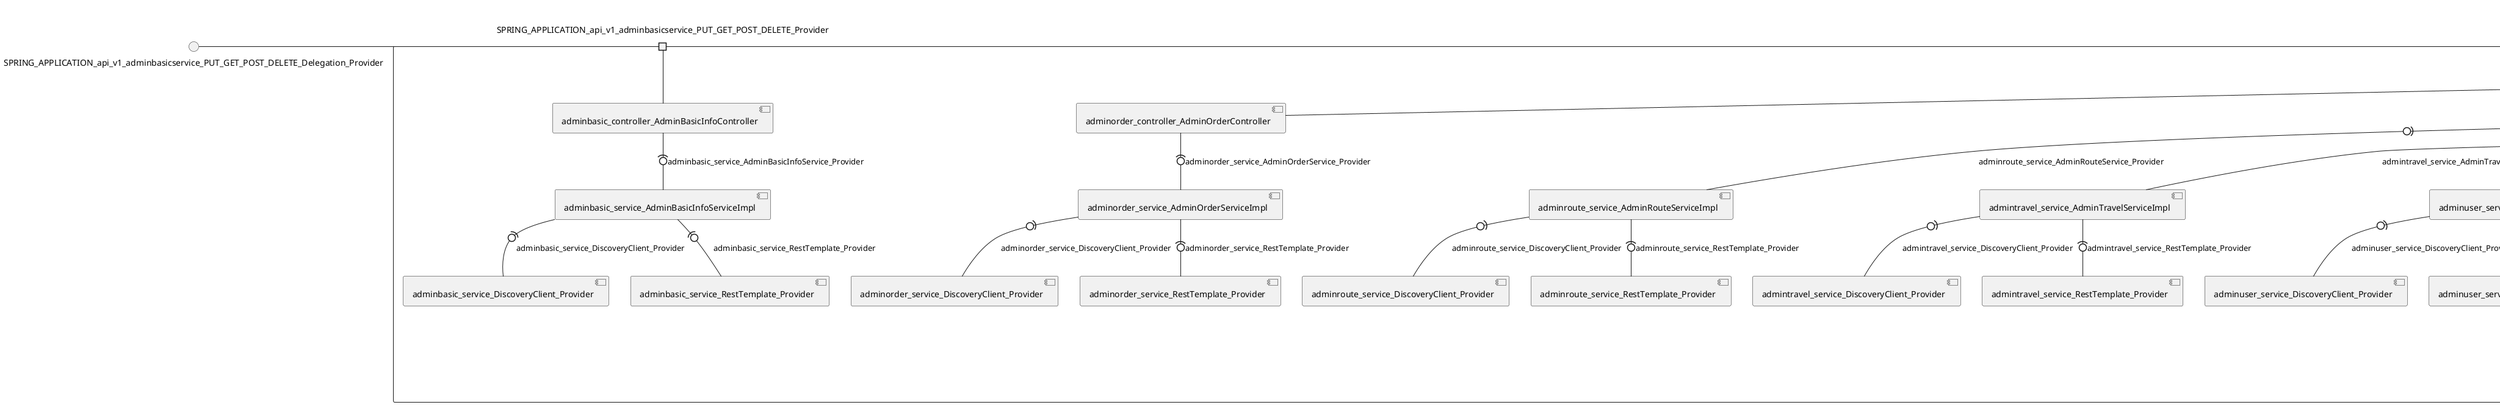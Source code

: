 @startuml
skinparam fixCircleLabelOverlapping true
skinparam componentStyle uml2
() SPRING_APPLICATION_api_v1_adminbasicservice_PUT_GET_POST_DELETE_Delegation_Provider
() SPRING_APPLICATION_api_v1_adminorderservice_GET_Delegation_Provider
() SPRING_APPLICATION_api_v1_adminrouteservice_GET_Delegation_Provider
() SPRING_APPLICATION_api_v1_admintravelservice_GET_Delegation_Provider
() SPRING_APPLICATION_api_v1_adminuserservice_users_PUT_GET_POST_DELETE_Delegation_Provider
() SPRING_APPLICATION_api_v1_assuranceservice_GET_PATCH_DELETE_Delegation_Provider
() SPRING_APPLICATION_api_v1_auth_POST_Delegation_Provider
() SPRING_APPLICATION_api_v1_basicservice_GET_Delegation_Provider
() SPRING_APPLICATION_api_v1_cancelservice_GET_Delegation_Provider
() SPRING_APPLICATION_api_v1_configservice_GET_Delegation_Provider
() SPRING_APPLICATION_api_v1_consignpriceservice_GET_Delegation_Provider
() SPRING_APPLICATION_api_v1_consignservice_GET_Delegation_Provider
() SPRING_APPLICATION_api_v1_contactservice_PUT_GET_POST_DELETE_Delegation_Provider
() SPRING_APPLICATION_api_v1_executeservice_GET_Delegation_Provider
() SPRING_APPLICATION_api_v1_fooddeliveryservice_GET_Delegation_Provider
() SPRING_APPLICATION_api_v1_foodservice_PUT_GET_POST_DELETE_Delegation_Provider
() SPRING_APPLICATION_api_v1_inside_pay_service_GET_Delegation_Provider
() SPRING_APPLICATION_api_v1_notifyservice_GET_Delegation_Provider
() SPRING_APPLICATION_api_v1_orderOtherService_PUT_GET_POST_DELETE_Delegation_Provider
() SPRING_APPLICATION_api_v1_orderservice_PUT_GET_POST_DELETE_Delegation_Provider
() SPRING_APPLICATION_api_v1_paymentservice_GET_POST_Delegation_Provider
() SPRING_APPLICATION_api_v1_preserveotherservice_GET_Delegation_Provider
() SPRING_APPLICATION_api_v1_preserveservice_GET_Delegation_Provider
() SPRING_APPLICATION_api_v1_priceservice_GET_Delegation_Provider
() SPRING_APPLICATION_api_v1_rebookservice_GET_Delegation_Provider
() SPRING_APPLICATION_api_v1_routeplanservice_GET_Delegation_Provider
() SPRING_APPLICATION_api_v1_routeservice_GET_POST_DELETE_Delegation_Provider
() SPRING_APPLICATION_api_v1_seatservice_GET_Delegation_Provider
() SPRING_APPLICATION_api_v1_securityservice_PUT_GET_POST_DELETE_Delegation_Provider
() SPRING_APPLICATION_api_v1_stationfoodservice_GET_Delegation_Provider
() SPRING_APPLICATION_api_v1_stationservice_GET_Delegation_Provider
() SPRING_APPLICATION_api_v1_trainfoodservice_GET_Delegation_Provider
() SPRING_APPLICATION_api_v1_trainservice_GET_Delegation_Provider
() SPRING_APPLICATION_api_v1_travel2service_GET_Delegation_Provider
() SPRING_APPLICATION_api_v1_travelplanservice_GET_Delegation_Provider
() SPRING_APPLICATION_api_v1_travelservice_GET_Delegation_Provider
() SPRING_APPLICATION_api_v1_users_GET_DELETE_Delegation_Provider
() SPRING_APPLICATION_api_v1_userservice_users_PUT_GET_DELETE_Delegation_Provider
() SPRING_APPLICATION_api_v1_verifycode_GET_Delegation_Provider
() SPRING_APPLICATION_api_v1_waitorderservice_GET_POST_Delegation_Provider
rectangle System {
[adminbasic_controller_AdminBasicInfoController] [[fudanselab-train-ticket.repository#_f_oICsxwEe6I0f4VTIMvXA]]
[adminbasic_service_AdminBasicInfoServiceImpl] [[fudanselab-train-ticket.repository#_f_oICsxwEe6I0f4VTIMvXA]]
[adminbasic_service_DiscoveryClient_Provider] [[fudanselab-train-ticket.repository#_f_oICsxwEe6I0f4VTIMvXA]]
[adminbasic_service_RestTemplate_Provider] [[fudanselab-train-ticket.repository#_f_oICsxwEe6I0f4VTIMvXA]]
[adminorder_controller_AdminOrderController] [[fudanselab-train-ticket.repository#_f_oICsxwEe6I0f4VTIMvXA]]
[adminorder_service_AdminOrderServiceImpl] [[fudanselab-train-ticket.repository#_f_oICsxwEe6I0f4VTIMvXA]]
[adminorder_service_DiscoveryClient_Provider] [[fudanselab-train-ticket.repository#_f_oICsxwEe6I0f4VTIMvXA]]
[adminorder_service_RestTemplate_Provider] [[fudanselab-train-ticket.repository#_f_oICsxwEe6I0f4VTIMvXA]]
[adminroute_controller_AdminRouteController] [[fudanselab-train-ticket.repository#_f_oICsxwEe6I0f4VTIMvXA]]
[adminroute_service_AdminRouteServiceImpl] [[fudanselab-train-ticket.repository#_f_oICsxwEe6I0f4VTIMvXA]]
[adminroute_service_DiscoveryClient_Provider] [[fudanselab-train-ticket.repository#_f_oICsxwEe6I0f4VTIMvXA]]
[adminroute_service_RestTemplate_Provider] [[fudanselab-train-ticket.repository#_f_oICsxwEe6I0f4VTIMvXA]]
[admintravel_controller_AdminTravelController] [[fudanselab-train-ticket.repository#_f_oICsxwEe6I0f4VTIMvXA]]
[admintravel_service_AdminTravelServiceImpl] [[fudanselab-train-ticket.repository#_f_oICsxwEe6I0f4VTIMvXA]]
[admintravel_service_DiscoveryClient_Provider] [[fudanselab-train-ticket.repository#_f_oICsxwEe6I0f4VTIMvXA]]
[admintravel_service_RestTemplate_Provider] [[fudanselab-train-ticket.repository#_f_oICsxwEe6I0f4VTIMvXA]]
[adminuser_controller_AdminUserController] [[fudanselab-train-ticket.repository#_f_oICsxwEe6I0f4VTIMvXA]]
[adminuser_service_AdminUserServiceImpl] [[fudanselab-train-ticket.repository#_f_oICsxwEe6I0f4VTIMvXA]]
[adminuser_service_DiscoveryClient_Provider] [[fudanselab-train-ticket.repository#_f_oICsxwEe6I0f4VTIMvXA]]
[adminuser_service_RestTemplate_Provider] [[fudanselab-train-ticket.repository#_f_oICsxwEe6I0f4VTIMvXA]]
[assurance_controller_AssuranceController] [[fudanselab-train-ticket.repository#_f_oICsxwEe6I0f4VTIMvXA]]
[assurance_repository_AssuranceRepository] [[fudanselab-train-ticket.repository#_f_oICsxwEe6I0f4VTIMvXA]]
[assurance_service_AssuranceServiceImpl] [[fudanselab-train-ticket.repository#_f_oICsxwEe6I0f4VTIMvXA]]
[auth_controller_AuthController] [[fudanselab-train-ticket.repository#_f_oICsxwEe6I0f4VTIMvXA]]
[auth_controller_UserController] [[fudanselab-train-ticket.repository#_f_oICsxwEe6I0f4VTIMvXA]]
[auth_repository_UserRepository] [[fudanselab-train-ticket.repository#_f_oICsxwEe6I0f4VTIMvXA]]
[auth_security_jwt_JWTProvider] [[fudanselab-train-ticket.repository#_f_oICsxwEe6I0f4VTIMvXA]]
[auth_service_impl_AuthenticationManager_Provider] [[fudanselab-train-ticket.repository#_f_oICsxwEe6I0f4VTIMvXA]]
[auth_service_impl_DiscoveryClient_Provider] [[fudanselab-train-ticket.repository#_f_oICsxwEe6I0f4VTIMvXA]]
[auth_service_impl_PasswordEncoder_Provider] [[fudanselab-train-ticket.repository#_f_oICsxwEe6I0f4VTIMvXA]]
[auth_service_impl_RestTemplate_Provider] [[fudanselab-train-ticket.repository#_f_oICsxwEe6I0f4VTIMvXA]]
[auth_service_impl_TokenServiceImpl] [[fudanselab-train-ticket.repository#_f_oICsxwEe6I0f4VTIMvXA]]
[auth_service_impl_UserServiceImpl] [[fudanselab-train-ticket.repository#_f_oICsxwEe6I0f4VTIMvXA]]
[cancel_controller_CancelController] [[fudanselab-train-ticket.repository#_f_oICsxwEe6I0f4VTIMvXA]]
[cancel_service_CancelServiceImpl] [[fudanselab-train-ticket.repository#_f_oICsxwEe6I0f4VTIMvXA]]
[cancel_service_DiscoveryClient_Provider] [[fudanselab-train-ticket.repository#_f_oICsxwEe6I0f4VTIMvXA]]
[cancel_service_RestTemplate_Provider] [[fudanselab-train-ticket.repository#_f_oICsxwEe6I0f4VTIMvXA]]
[com_trainticket_controller_PaymentController] [[fudanselab-train-ticket.repository#_f_oICsxwEe6I0f4VTIMvXA]]
[com_trainticket_repository_AddMoneyRepository] [[fudanselab-train-ticket.repository#_f_oICsxwEe6I0f4VTIMvXA]]
[com_trainticket_repository_PaymentRepository] [[fudanselab-train-ticket.repository#_f_oICsxwEe6I0f4VTIMvXA]]
[com_trainticket_service_PaymentServiceImpl] [[fudanselab-train-ticket.repository#_f_oICsxwEe6I0f4VTIMvXA]]
[config_controller_ConfigController] [[fudanselab-train-ticket.repository#_f_oICsxwEe6I0f4VTIMvXA]]
[config_repository_ConfigRepository] [[fudanselab-train-ticket.repository#_f_oICsxwEe6I0f4VTIMvXA]]
[config_service_ConfigServiceImpl] [[fudanselab-train-ticket.repository#_f_oICsxwEe6I0f4VTIMvXA]]
[consign_controller_ConsignController] [[fudanselab-train-ticket.repository#_f_oICsxwEe6I0f4VTIMvXA]]
[consign_repository_ConsignRepository] [[fudanselab-train-ticket.repository#_f_oICsxwEe6I0f4VTIMvXA]]
[consign_service_ConsignServiceImpl] [[fudanselab-train-ticket.repository#_f_oICsxwEe6I0f4VTIMvXA]]
[consign_service_DiscoveryClient_Provider] [[fudanselab-train-ticket.repository#_f_oICsxwEe6I0f4VTIMvXA]]
[consign_service_RestTemplate_Provider] [[fudanselab-train-ticket.repository#_f_oICsxwEe6I0f4VTIMvXA]]
[consignprice_controller_ConsignPriceController] [[fudanselab-train-ticket.repository#_f_oICsxwEe6I0f4VTIMvXA]]
[consignprice_repository_ConsignPriceConfigRepository] [[fudanselab-train-ticket.repository#_f_oICsxwEe6I0f4VTIMvXA]]
[consignprice_service_ConsignPriceServiceImpl] [[fudanselab-train-ticket.repository#_f_oICsxwEe6I0f4VTIMvXA]]
[contacts_controller_ContactsController] [[fudanselab-train-ticket.repository#_f_oICsxwEe6I0f4VTIMvXA]]
[contacts_repository_ContactsRepository] [[fudanselab-train-ticket.repository#_f_oICsxwEe6I0f4VTIMvXA]]
[contacts_service_ContactsServiceImpl] [[fudanselab-train-ticket.repository#_f_oICsxwEe6I0f4VTIMvXA]]
[execute_controller_ExecuteControlller] [[fudanselab-train-ticket.repository#_f_oICsxwEe6I0f4VTIMvXA]]
[execute_serivce_DiscoveryClient_Provider] [[fudanselab-train-ticket.repository#_f_oICsxwEe6I0f4VTIMvXA]]
[execute_serivce_ExecuteServiceImpl] [[fudanselab-train-ticket.repository#_f_oICsxwEe6I0f4VTIMvXA]]
[execute_serivce_RestTemplate_Provider] [[fudanselab-train-ticket.repository#_f_oICsxwEe6I0f4VTIMvXA]]
[fdse_microservice_controller_BasicController] [[fudanselab-train-ticket.repository#_f_oICsxwEe6I0f4VTIMvXA]]
[fdse_microservice_controller_StationController] [[fudanselab-train-ticket.repository#_f_oICsxwEe6I0f4VTIMvXA]]
[fdse_microservice_repository_StationRepository] [[fudanselab-train-ticket.repository#_f_oICsxwEe6I0f4VTIMvXA]]
[fdse_microservice_service_BasicServiceImpl] [[fudanselab-train-ticket.repository#_f_oICsxwEe6I0f4VTIMvXA]]
[fdse_microservice_service_DiscoveryClient_Provider] [[fudanselab-train-ticket.repository#_f_oICsxwEe6I0f4VTIMvXA]]
[fdse_microservice_service_RestTemplate_Provider] [[fudanselab-train-ticket.repository#_f_oICsxwEe6I0f4VTIMvXA]]
[fdse_microservice_service_StationServiceImpl] [[fudanselab-train-ticket.repository#_f_oICsxwEe6I0f4VTIMvXA]]
[food_controller_StationFoodController] [[fudanselab-train-ticket.repository#_f_oICsxwEe6I0f4VTIMvXA]]
[food_delivery_controller_FoodDeliveryController] [[fudanselab-train-ticket.repository#_f_oICsxwEe6I0f4VTIMvXA]]
[food_delivery_repository_FoodDeliveryOrderRepository] [[fudanselab-train-ticket.repository#_f_oICsxwEe6I0f4VTIMvXA]]
[food_delivery_service_DiscoveryClient_Provider] [[fudanselab-train-ticket.repository#_f_oICsxwEe6I0f4VTIMvXA]]
[food_delivery_service_FoodDeliveryServiceImpl] [[fudanselab-train-ticket.repository#_f_oICsxwEe6I0f4VTIMvXA]]
[food_delivery_service_RestTemplate_Provider] [[fudanselab-train-ticket.repository#_f_oICsxwEe6I0f4VTIMvXA]]
[food_repository_StationFoodRepository] [[fudanselab-train-ticket.repository#_f_oICsxwEe6I0f4VTIMvXA]]
[food_service_StationFoodServiceImpl] [[fudanselab-train-ticket.repository#_f_oICsxwEe6I0f4VTIMvXA]]
[foodsearch_controller_FoodController] [[fudanselab-train-ticket.repository#_f_oICsxwEe6I0f4VTIMvXA]]
[foodsearch_mq_RabbitSend] [[fudanselab-train-ticket.repository#_f_oICsxwEe6I0f4VTIMvXA]]
[foodsearch_repository_FoodOrderRepository] [[fudanselab-train-ticket.repository#_f_oICsxwEe6I0f4VTIMvXA]]
[foodsearch_service_DiscoveryClient_Provider] [[fudanselab-train-ticket.repository#_f_oICsxwEe6I0f4VTIMvXA]]
[foodsearch_service_FoodServiceImpl] [[fudanselab-train-ticket.repository#_f_oICsxwEe6I0f4VTIMvXA]]
[foodsearch_service_RestTemplate_Provider] [[fudanselab-train-ticket.repository#_f_oICsxwEe6I0f4VTIMvXA]]
[inside_payment_controller_InsidePaymentController] [[fudanselab-train-ticket.repository#_f_oICsxwEe6I0f4VTIMvXA]]
[inside_payment_repository_AddMoneyRepository] [[fudanselab-train-ticket.repository#_f_oICsxwEe6I0f4VTIMvXA]]
[inside_payment_repository_PaymentRepository] [[fudanselab-train-ticket.repository#_f_oICsxwEe6I0f4VTIMvXA]]
[inside_payment_service_InsidePaymentServiceImpl] [[fudanselab-train-ticket.repository#_f_oICsxwEe6I0f4VTIMvXA]]
[inside_payment_service_RestTemplate_Provider] [[fudanselab-train-ticket.repository#_f_oICsxwEe6I0f4VTIMvXA]]
[notification_controller_NotificationController] [[fudanselab-train-ticket.repository#_f_oICsxwEe6I0f4VTIMvXA]]
[notification_mq_RabbitSend] [[fudanselab-train-ticket.repository#_f_oICsxwEe6I0f4VTIMvXA]]
[notification_service_Configuration_Provider] [[fudanselab-train-ticket.repository#_f_oICsxwEe6I0f4VTIMvXA]]
[notification_service_JavaMailSender_Provider] [[fudanselab-train-ticket.repository#_f_oICsxwEe6I0f4VTIMvXA]]
[notification_service_MailService] [[fudanselab-train-ticket.repository#_f_oICsxwEe6I0f4VTIMvXA]]
[notification_service_NotificationServiceImpl] [[fudanselab-train-ticket.repository#_f_oICsxwEe6I0f4VTIMvXA]]
[order_controller_OrderController] [[fudanselab-train-ticket.repository#_f_oICsxwEe6I0f4VTIMvXA]]
[order_repository_OrderRepository] [[fudanselab-train-ticket.repository#_f_oICsxwEe6I0f4VTIMvXA]]
[order_service_DiscoveryClient_Provider] [[fudanselab-train-ticket.repository#_f_oICsxwEe6I0f4VTIMvXA]]
[order_service_OrderServiceImpl] [[fudanselab-train-ticket.repository#_f_oICsxwEe6I0f4VTIMvXA]]
[order_service_RestTemplate_Provider] [[fudanselab-train-ticket.repository#_f_oICsxwEe6I0f4VTIMvXA]]
[other_controller_OrderOtherController] [[fudanselab-train-ticket.repository#_f_oICsxwEe6I0f4VTIMvXA]]
[other_repository_OrderOtherRepository] [[fudanselab-train-ticket.repository#_f_oICsxwEe6I0f4VTIMvXA]]
[other_service_DiscoveryClient_Provider] [[fudanselab-train-ticket.repository#_f_oICsxwEe6I0f4VTIMvXA]]
[other_service_OrderOtherServiceImpl] [[fudanselab-train-ticket.repository#_f_oICsxwEe6I0f4VTIMvXA]]
[other_service_RestTemplate_Provider] [[fudanselab-train-ticket.repository#_f_oICsxwEe6I0f4VTIMvXA]]
[plan_controller_RoutePlanController] [[fudanselab-train-ticket.repository#_f_oICsxwEe6I0f4VTIMvXA]]
[plan_service_DiscoveryClient_Provider] [[fudanselab-train-ticket.repository#_f_oICsxwEe6I0f4VTIMvXA]]
[plan_service_RestTemplate_Provider] [[fudanselab-train-ticket.repository#_f_oICsxwEe6I0f4VTIMvXA]]
[plan_service_RoutePlanServiceImpl] [[fudanselab-train-ticket.repository#_f_oICsxwEe6I0f4VTIMvXA]]
[preserveOther_controller_PreserveOtherController] [[fudanselab-train-ticket.repository#_f_oICsxwEe6I0f4VTIMvXA]]
[preserveOther_mq_RabbitSend] [[fudanselab-train-ticket.repository#_f_oICsxwEe6I0f4VTIMvXA]]
[preserveOther_service_DiscoveryClient_Provider] [[fudanselab-train-ticket.repository#_f_oICsxwEe6I0f4VTIMvXA]]
[preserveOther_service_PreserveOtherServiceImpl] [[fudanselab-train-ticket.repository#_f_oICsxwEe6I0f4VTIMvXA]]
[preserveOther_service_RestTemplate_Provider] [[fudanselab-train-ticket.repository#_f_oICsxwEe6I0f4VTIMvXA]]
[preserve_controller_PreserveController] [[fudanselab-train-ticket.repository#_f_oICsxwEe6I0f4VTIMvXA]]
[preserve_mq_RabbitSend] [[fudanselab-train-ticket.repository#_f_oICsxwEe6I0f4VTIMvXA]]
[preserve_service_DiscoveryClient_Provider] [[fudanselab-train-ticket.repository#_f_oICsxwEe6I0f4VTIMvXA]]
[preserve_service_PreserveServiceImpl] [[fudanselab-train-ticket.repository#_f_oICsxwEe6I0f4VTIMvXA]]
[preserve_service_RestTemplate_Provider] [[fudanselab-train-ticket.repository#_f_oICsxwEe6I0f4VTIMvXA]]
[price_controller_PriceController] [[fudanselab-train-ticket.repository#_f_oICsxwEe6I0f4VTIMvXA]]
[price_repository_PriceConfigRepository] [[fudanselab-train-ticket.repository#_f_oICsxwEe6I0f4VTIMvXA]]
[price_service_PriceServiceImpl] [[fudanselab-train-ticket.repository#_f_oICsxwEe6I0f4VTIMvXA]]
[rebook_controller_RebookController] [[fudanselab-train-ticket.repository#_f_oICsxwEe6I0f4VTIMvXA]]
[rebook_service_DiscoveryClient_Provider] [[fudanselab-train-ticket.repository#_f_oICsxwEe6I0f4VTIMvXA]]
[rebook_service_RebookServiceImpl] [[fudanselab-train-ticket.repository#_f_oICsxwEe6I0f4VTIMvXA]]
[rebook_service_RestTemplate_Provider] [[fudanselab-train-ticket.repository#_f_oICsxwEe6I0f4VTIMvXA]]
[route_controller_RouteController] [[fudanselab-train-ticket.repository#_f_oICsxwEe6I0f4VTIMvXA]]
[route_repository_RouteRepository] [[fudanselab-train-ticket.repository#_f_oICsxwEe6I0f4VTIMvXA]]
[route_service_RouteServiceImpl] [[fudanselab-train-ticket.repository#_f_oICsxwEe6I0f4VTIMvXA]]
[seat_controller_SeatController] [[fudanselab-train-ticket.repository#_f_oICsxwEe6I0f4VTIMvXA]]
[seat_service_DiscoveryClient_Provider] [[fudanselab-train-ticket.repository#_f_oICsxwEe6I0f4VTIMvXA]]
[seat_service_RestTemplate_Provider] [[fudanselab-train-ticket.repository#_f_oICsxwEe6I0f4VTIMvXA]]
[seat_service_SeatServiceImpl] [[fudanselab-train-ticket.repository#_f_oICsxwEe6I0f4VTIMvXA]]
[security_controller_SecurityController] [[fudanselab-train-ticket.repository#_f_oICsxwEe6I0f4VTIMvXA]]
[security_repository_SecurityRepository] [[fudanselab-train-ticket.repository#_f_oICsxwEe6I0f4VTIMvXA]]
[security_service_DiscoveryClient_Provider] [[fudanselab-train-ticket.repository#_f_oICsxwEe6I0f4VTIMvXA]]
[security_service_RestTemplate_Provider] [[fudanselab-train-ticket.repository#_f_oICsxwEe6I0f4VTIMvXA]]
[security_service_SecurityServiceImpl] [[fudanselab-train-ticket.repository#_f_oICsxwEe6I0f4VTIMvXA]]
[trainFood_controller_TrainFoodController] [[fudanselab-train-ticket.repository#_f_oICsxwEe6I0f4VTIMvXA]]
[trainFood_repository_TrainFoodRepository] [[fudanselab-train-ticket.repository#_f_oICsxwEe6I0f4VTIMvXA]]
[trainFood_service_TrainFoodServiceImpl] [[fudanselab-train-ticket.repository#_f_oICsxwEe6I0f4VTIMvXA]]
[train_controller_TrainController] [[fudanselab-train-ticket.repository#_f_oICsxwEe6I0f4VTIMvXA]]
[train_repository_TrainTypeRepository] [[fudanselab-train-ticket.repository#_f_oICsxwEe6I0f4VTIMvXA]]
[train_service_TrainServiceImpl] [[fudanselab-train-ticket.repository#_f_oICsxwEe6I0f4VTIMvXA]]
[travel2_controller_Travel2Controller] [[fudanselab-train-ticket.repository#_f_oICsxwEe6I0f4VTIMvXA]]
[travel2_repository_TripRepository] [[fudanselab-train-ticket.repository#_f_oICsxwEe6I0f4VTIMvXA]]
[travel2_service_DiscoveryClient_Provider] [[fudanselab-train-ticket.repository#_f_oICsxwEe6I0f4VTIMvXA]]
[travel2_service_RestTemplate_Provider] [[fudanselab-train-ticket.repository#_f_oICsxwEe6I0f4VTIMvXA]]
[travel2_service_TravelServiceImpl] [[fudanselab-train-ticket.repository#_f_oICsxwEe6I0f4VTIMvXA]]
[travel_controller_TravelController] [[fudanselab-train-ticket.repository#_f_oICsxwEe6I0f4VTIMvXA]]
[travel_repository_TripRepository] [[fudanselab-train-ticket.repository#_f_oICsxwEe6I0f4VTIMvXA]]
[travel_service_DiscoveryClient_Provider] [[fudanselab-train-ticket.repository#_f_oICsxwEe6I0f4VTIMvXA]]
[travel_service_RestTemplate_Provider] [[fudanselab-train-ticket.repository#_f_oICsxwEe6I0f4VTIMvXA]]
[travel_service_TravelServiceImpl] [[fudanselab-train-ticket.repository#_f_oICsxwEe6I0f4VTIMvXA]]
[travelplan_controller_TravelPlanController] [[fudanselab-train-ticket.repository#_f_oICsxwEe6I0f4VTIMvXA]]
[travelplan_service_DiscoveryClient_Provider] [[fudanselab-train-ticket.repository#_f_oICsxwEe6I0f4VTIMvXA]]
[travelplan_service_RestTemplate_Provider] [[fudanselab-train-ticket.repository#_f_oICsxwEe6I0f4VTIMvXA]]
[travelplan_service_TravelPlanServiceImpl] [[fudanselab-train-ticket.repository#_f_oICsxwEe6I0f4VTIMvXA]]
[user_controller_UserController] [[fudanselab-train-ticket.repository#_f_oICsxwEe6I0f4VTIMvXA]]
[user_repository_UserRepository] [[fudanselab-train-ticket.repository#_f_oICsxwEe6I0f4VTIMvXA]]
[user_service_impl_DiscoveryClient_Provider] [[fudanselab-train-ticket.repository#_f_oICsxwEe6I0f4VTIMvXA]]
[user_service_impl_RestTemplate_Provider] [[fudanselab-train-ticket.repository#_f_oICsxwEe6I0f4VTIMvXA]]
[user_service_impl_UserServiceImpl] [[fudanselab-train-ticket.repository#_f_oICsxwEe6I0f4VTIMvXA]]
[verifycode_controller_VerifyCodeController] [[fudanselab-train-ticket.repository#_f_oICsxwEe6I0f4VTIMvXA]]
[verifycode_service_impl_VerifyCodeServiceImpl] [[fudanselab-train-ticket.repository#_f_oICsxwEe6I0f4VTIMvXA]]
[waitorder_controller_WaitListOrderController] [[fudanselab-train-ticket.repository#_f_oICsxwEe6I0f4VTIMvXA]]
[waitorder_repository_WaitListOrderRepository] [[fudanselab-train-ticket.repository#_f_oICsxwEe6I0f4VTIMvXA]]
[waitorder_service_Impl_DiscoveryClient_Provider] [[fudanselab-train-ticket.repository#_f_oICsxwEe6I0f4VTIMvXA]]
[waitorder_service_Impl_RestTemplate_Provider] [[fudanselab-train-ticket.repository#_f_oICsxwEe6I0f4VTIMvXA]]
[waitorder_service_Impl_WaitListOrderServiceImpl] [[fudanselab-train-ticket.repository#_f_oICsxwEe6I0f4VTIMvXA]]
port SPRING_APPLICATION_api_v1_adminbasicservice_PUT_GET_POST_DELETE_Provider
SPRING_APPLICATION_api_v1_adminbasicservice_PUT_GET_POST_DELETE_Delegation_Provider - SPRING_APPLICATION_api_v1_adminbasicservice_PUT_GET_POST_DELETE_Provider
SPRING_APPLICATION_api_v1_adminbasicservice_PUT_GET_POST_DELETE_Provider - [adminbasic_controller_AdminBasicInfoController]
port SPRING_APPLICATION_api_v1_adminorderservice_GET_Provider
SPRING_APPLICATION_api_v1_adminorderservice_GET_Delegation_Provider - SPRING_APPLICATION_api_v1_adminorderservice_GET_Provider
SPRING_APPLICATION_api_v1_adminorderservice_GET_Provider - [adminorder_controller_AdminOrderController]
port SPRING_APPLICATION_api_v1_adminrouteservice_GET_Provider
SPRING_APPLICATION_api_v1_adminrouteservice_GET_Delegation_Provider - SPRING_APPLICATION_api_v1_adminrouteservice_GET_Provider
SPRING_APPLICATION_api_v1_adminrouteservice_GET_Provider - [adminroute_controller_AdminRouteController]
port SPRING_APPLICATION_api_v1_admintravelservice_GET_Provider
SPRING_APPLICATION_api_v1_admintravelservice_GET_Delegation_Provider - SPRING_APPLICATION_api_v1_admintravelservice_GET_Provider
SPRING_APPLICATION_api_v1_admintravelservice_GET_Provider - [admintravel_controller_AdminTravelController]
port SPRING_APPLICATION_api_v1_adminuserservice_users_PUT_GET_POST_DELETE_Provider
SPRING_APPLICATION_api_v1_adminuserservice_users_PUT_GET_POST_DELETE_Delegation_Provider - SPRING_APPLICATION_api_v1_adminuserservice_users_PUT_GET_POST_DELETE_Provider
SPRING_APPLICATION_api_v1_adminuserservice_users_PUT_GET_POST_DELETE_Provider - [adminuser_controller_AdminUserController]
port SPRING_APPLICATION_api_v1_assuranceservice_GET_PATCH_DELETE_Provider
SPRING_APPLICATION_api_v1_assuranceservice_GET_PATCH_DELETE_Delegation_Provider - SPRING_APPLICATION_api_v1_assuranceservice_GET_PATCH_DELETE_Provider
SPRING_APPLICATION_api_v1_assuranceservice_GET_PATCH_DELETE_Provider - [assurance_controller_AssuranceController]
port SPRING_APPLICATION_api_v1_auth_POST_Provider
SPRING_APPLICATION_api_v1_auth_POST_Delegation_Provider - SPRING_APPLICATION_api_v1_auth_POST_Provider
SPRING_APPLICATION_api_v1_auth_POST_Provider - [auth_controller_AuthController]
port SPRING_APPLICATION_api_v1_basicservice_GET_Provider
SPRING_APPLICATION_api_v1_basicservice_GET_Delegation_Provider - SPRING_APPLICATION_api_v1_basicservice_GET_Provider
SPRING_APPLICATION_api_v1_basicservice_GET_Provider - [fdse_microservice_controller_BasicController]
port SPRING_APPLICATION_api_v1_cancelservice_GET_Provider
SPRING_APPLICATION_api_v1_cancelservice_GET_Delegation_Provider - SPRING_APPLICATION_api_v1_cancelservice_GET_Provider
SPRING_APPLICATION_api_v1_cancelservice_GET_Provider - [cancel_controller_CancelController]
port SPRING_APPLICATION_api_v1_configservice_GET_Provider
SPRING_APPLICATION_api_v1_configservice_GET_Delegation_Provider - SPRING_APPLICATION_api_v1_configservice_GET_Provider
SPRING_APPLICATION_api_v1_configservice_GET_Provider - [config_controller_ConfigController]
port SPRING_APPLICATION_api_v1_consignpriceservice_GET_Provider
SPRING_APPLICATION_api_v1_consignpriceservice_GET_Delegation_Provider - SPRING_APPLICATION_api_v1_consignpriceservice_GET_Provider
SPRING_APPLICATION_api_v1_consignpriceservice_GET_Provider - [consignprice_controller_ConsignPriceController]
port SPRING_APPLICATION_api_v1_consignservice_GET_Provider
SPRING_APPLICATION_api_v1_consignservice_GET_Delegation_Provider - SPRING_APPLICATION_api_v1_consignservice_GET_Provider
SPRING_APPLICATION_api_v1_consignservice_GET_Provider - [consign_controller_ConsignController]
port SPRING_APPLICATION_api_v1_contactservice_PUT_GET_POST_DELETE_Provider
SPRING_APPLICATION_api_v1_contactservice_PUT_GET_POST_DELETE_Delegation_Provider - SPRING_APPLICATION_api_v1_contactservice_PUT_GET_POST_DELETE_Provider
SPRING_APPLICATION_api_v1_contactservice_PUT_GET_POST_DELETE_Provider - [contacts_controller_ContactsController]
port SPRING_APPLICATION_api_v1_executeservice_GET_Provider
SPRING_APPLICATION_api_v1_executeservice_GET_Delegation_Provider - SPRING_APPLICATION_api_v1_executeservice_GET_Provider
SPRING_APPLICATION_api_v1_executeservice_GET_Provider - [execute_controller_ExecuteControlller]
port SPRING_APPLICATION_api_v1_fooddeliveryservice_GET_Provider
SPRING_APPLICATION_api_v1_fooddeliveryservice_GET_Delegation_Provider - SPRING_APPLICATION_api_v1_fooddeliveryservice_GET_Provider
SPRING_APPLICATION_api_v1_fooddeliveryservice_GET_Provider - [food_delivery_controller_FoodDeliveryController]
port SPRING_APPLICATION_api_v1_foodservice_PUT_GET_POST_DELETE_Provider
SPRING_APPLICATION_api_v1_foodservice_PUT_GET_POST_DELETE_Delegation_Provider - SPRING_APPLICATION_api_v1_foodservice_PUT_GET_POST_DELETE_Provider
SPRING_APPLICATION_api_v1_foodservice_PUT_GET_POST_DELETE_Provider - [foodsearch_controller_FoodController]
port SPRING_APPLICATION_api_v1_inside_pay_service_GET_Provider
SPRING_APPLICATION_api_v1_inside_pay_service_GET_Delegation_Provider - SPRING_APPLICATION_api_v1_inside_pay_service_GET_Provider
SPRING_APPLICATION_api_v1_inside_pay_service_GET_Provider - [inside_payment_controller_InsidePaymentController]
port SPRING_APPLICATION_api_v1_notifyservice_GET_Provider
SPRING_APPLICATION_api_v1_notifyservice_GET_Delegation_Provider - SPRING_APPLICATION_api_v1_notifyservice_GET_Provider
SPRING_APPLICATION_api_v1_notifyservice_GET_Provider - [notification_controller_NotificationController]
port SPRING_APPLICATION_api_v1_orderOtherService_PUT_GET_POST_DELETE_Provider
SPRING_APPLICATION_api_v1_orderOtherService_PUT_GET_POST_DELETE_Delegation_Provider - SPRING_APPLICATION_api_v1_orderOtherService_PUT_GET_POST_DELETE_Provider
SPRING_APPLICATION_api_v1_orderOtherService_PUT_GET_POST_DELETE_Provider - [other_controller_OrderOtherController]
port SPRING_APPLICATION_api_v1_orderservice_PUT_GET_POST_DELETE_Provider
SPRING_APPLICATION_api_v1_orderservice_PUT_GET_POST_DELETE_Delegation_Provider - SPRING_APPLICATION_api_v1_orderservice_PUT_GET_POST_DELETE_Provider
SPRING_APPLICATION_api_v1_orderservice_PUT_GET_POST_DELETE_Provider - [order_controller_OrderController]
port SPRING_APPLICATION_api_v1_paymentservice_GET_POST_Provider
SPRING_APPLICATION_api_v1_paymentservice_GET_POST_Delegation_Provider - SPRING_APPLICATION_api_v1_paymentservice_GET_POST_Provider
SPRING_APPLICATION_api_v1_paymentservice_GET_POST_Provider - [com_trainticket_controller_PaymentController]
port SPRING_APPLICATION_api_v1_preserveotherservice_GET_Provider
SPRING_APPLICATION_api_v1_preserveotherservice_GET_Delegation_Provider - SPRING_APPLICATION_api_v1_preserveotherservice_GET_Provider
SPRING_APPLICATION_api_v1_preserveotherservice_GET_Provider - [preserveOther_controller_PreserveOtherController]
port SPRING_APPLICATION_api_v1_preserveservice_GET_Provider
SPRING_APPLICATION_api_v1_preserveservice_GET_Delegation_Provider - SPRING_APPLICATION_api_v1_preserveservice_GET_Provider
SPRING_APPLICATION_api_v1_preserveservice_GET_Provider - [preserve_controller_PreserveController]
port SPRING_APPLICATION_api_v1_priceservice_GET_Provider
SPRING_APPLICATION_api_v1_priceservice_GET_Delegation_Provider - SPRING_APPLICATION_api_v1_priceservice_GET_Provider
SPRING_APPLICATION_api_v1_priceservice_GET_Provider - [price_controller_PriceController]
port SPRING_APPLICATION_api_v1_rebookservice_GET_Provider
SPRING_APPLICATION_api_v1_rebookservice_GET_Delegation_Provider - SPRING_APPLICATION_api_v1_rebookservice_GET_Provider
SPRING_APPLICATION_api_v1_rebookservice_GET_Provider - [rebook_controller_RebookController]
port SPRING_APPLICATION_api_v1_routeplanservice_GET_Provider
SPRING_APPLICATION_api_v1_routeplanservice_GET_Delegation_Provider - SPRING_APPLICATION_api_v1_routeplanservice_GET_Provider
SPRING_APPLICATION_api_v1_routeplanservice_GET_Provider - [plan_controller_RoutePlanController]
port SPRING_APPLICATION_api_v1_routeservice_GET_POST_DELETE_Provider
SPRING_APPLICATION_api_v1_routeservice_GET_POST_DELETE_Delegation_Provider - SPRING_APPLICATION_api_v1_routeservice_GET_POST_DELETE_Provider
SPRING_APPLICATION_api_v1_routeservice_GET_POST_DELETE_Provider - [route_controller_RouteController]
port SPRING_APPLICATION_api_v1_seatservice_GET_Provider
SPRING_APPLICATION_api_v1_seatservice_GET_Delegation_Provider - SPRING_APPLICATION_api_v1_seatservice_GET_Provider
SPRING_APPLICATION_api_v1_seatservice_GET_Provider - [seat_controller_SeatController]
port SPRING_APPLICATION_api_v1_securityservice_PUT_GET_POST_DELETE_Provider
SPRING_APPLICATION_api_v1_securityservice_PUT_GET_POST_DELETE_Delegation_Provider - SPRING_APPLICATION_api_v1_securityservice_PUT_GET_POST_DELETE_Provider
SPRING_APPLICATION_api_v1_securityservice_PUT_GET_POST_DELETE_Provider - [security_controller_SecurityController]
port SPRING_APPLICATION_api_v1_stationfoodservice_GET_Provider
SPRING_APPLICATION_api_v1_stationfoodservice_GET_Delegation_Provider - SPRING_APPLICATION_api_v1_stationfoodservice_GET_Provider
SPRING_APPLICATION_api_v1_stationfoodservice_GET_Provider - [food_controller_StationFoodController]
port SPRING_APPLICATION_api_v1_stationservice_GET_Provider
SPRING_APPLICATION_api_v1_stationservice_GET_Delegation_Provider - SPRING_APPLICATION_api_v1_stationservice_GET_Provider
SPRING_APPLICATION_api_v1_stationservice_GET_Provider - [fdse_microservice_controller_StationController]
port SPRING_APPLICATION_api_v1_trainfoodservice_GET_Provider
SPRING_APPLICATION_api_v1_trainfoodservice_GET_Delegation_Provider - SPRING_APPLICATION_api_v1_trainfoodservice_GET_Provider
SPRING_APPLICATION_api_v1_trainfoodservice_GET_Provider - [trainFood_controller_TrainFoodController]
port SPRING_APPLICATION_api_v1_trainservice_GET_Provider
SPRING_APPLICATION_api_v1_trainservice_GET_Delegation_Provider - SPRING_APPLICATION_api_v1_trainservice_GET_Provider
SPRING_APPLICATION_api_v1_trainservice_GET_Provider - [train_controller_TrainController]
port SPRING_APPLICATION_api_v1_travel2service_GET_Provider
SPRING_APPLICATION_api_v1_travel2service_GET_Delegation_Provider - SPRING_APPLICATION_api_v1_travel2service_GET_Provider
SPRING_APPLICATION_api_v1_travel2service_GET_Provider - [travel2_controller_Travel2Controller]
port SPRING_APPLICATION_api_v1_travelplanservice_GET_Provider
SPRING_APPLICATION_api_v1_travelplanservice_GET_Delegation_Provider - SPRING_APPLICATION_api_v1_travelplanservice_GET_Provider
SPRING_APPLICATION_api_v1_travelplanservice_GET_Provider - [travelplan_controller_TravelPlanController]
port SPRING_APPLICATION_api_v1_travelservice_GET_Provider
SPRING_APPLICATION_api_v1_travelservice_GET_Delegation_Provider - SPRING_APPLICATION_api_v1_travelservice_GET_Provider
SPRING_APPLICATION_api_v1_travelservice_GET_Provider - [travel_controller_TravelController]
port SPRING_APPLICATION_api_v1_users_GET_DELETE_Provider
SPRING_APPLICATION_api_v1_users_GET_DELETE_Delegation_Provider - SPRING_APPLICATION_api_v1_users_GET_DELETE_Provider
SPRING_APPLICATION_api_v1_users_GET_DELETE_Provider - [auth_controller_UserController]
port SPRING_APPLICATION_api_v1_userservice_users_PUT_GET_DELETE_Provider
SPRING_APPLICATION_api_v1_userservice_users_PUT_GET_DELETE_Delegation_Provider - SPRING_APPLICATION_api_v1_userservice_users_PUT_GET_DELETE_Provider
SPRING_APPLICATION_api_v1_userservice_users_PUT_GET_DELETE_Provider - [user_controller_UserController]
port SPRING_APPLICATION_api_v1_verifycode_GET_Provider
SPRING_APPLICATION_api_v1_verifycode_GET_Delegation_Provider - SPRING_APPLICATION_api_v1_verifycode_GET_Provider
SPRING_APPLICATION_api_v1_verifycode_GET_Provider - [verifycode_controller_VerifyCodeController]
port SPRING_APPLICATION_api_v1_waitorderservice_GET_POST_Provider
SPRING_APPLICATION_api_v1_waitorderservice_GET_POST_Delegation_Provider - SPRING_APPLICATION_api_v1_waitorderservice_GET_POST_Provider
SPRING_APPLICATION_api_v1_waitorderservice_GET_POST_Provider - [waitorder_controller_WaitListOrderController]
[adminbasic_controller_AdminBasicInfoController] -(0- [adminbasic_service_AdminBasicInfoServiceImpl] : adminbasic_service_AdminBasicInfoService_Provider
[adminbasic_service_AdminBasicInfoServiceImpl] -(0- [adminbasic_service_DiscoveryClient_Provider] : adminbasic_service_DiscoveryClient_Provider
[adminbasic_service_AdminBasicInfoServiceImpl] -(0- [adminbasic_service_RestTemplate_Provider] : adminbasic_service_RestTemplate_Provider
[adminorder_controller_AdminOrderController] -(0- [adminorder_service_AdminOrderServiceImpl] : adminorder_service_AdminOrderService_Provider
[adminorder_service_AdminOrderServiceImpl] -(0- [adminorder_service_DiscoveryClient_Provider] : adminorder_service_DiscoveryClient_Provider
[adminorder_service_AdminOrderServiceImpl] -(0- [adminorder_service_RestTemplate_Provider] : adminorder_service_RestTemplate_Provider
[adminroute_controller_AdminRouteController] -(0- [adminroute_service_AdminRouteServiceImpl] : adminroute_service_AdminRouteService_Provider
[adminroute_service_AdminRouteServiceImpl] -(0- [adminroute_service_DiscoveryClient_Provider] : adminroute_service_DiscoveryClient_Provider
[adminroute_service_AdminRouteServiceImpl] -(0- [adminroute_service_RestTemplate_Provider] : adminroute_service_RestTemplate_Provider
[admintravel_controller_AdminTravelController] -(0- [admintravel_service_AdminTravelServiceImpl] : admintravel_service_AdminTravelService_Provider
[admintravel_service_AdminTravelServiceImpl] -(0- [admintravel_service_DiscoveryClient_Provider] : admintravel_service_DiscoveryClient_Provider
[admintravel_service_AdminTravelServiceImpl] -(0- [admintravel_service_RestTemplate_Provider] : admintravel_service_RestTemplate_Provider
[adminuser_controller_AdminUserController] -(0- [adminuser_service_AdminUserServiceImpl] : adminuser_service_AdminUserService_Provider
[adminuser_service_AdminUserServiceImpl] -(0- [adminuser_service_DiscoveryClient_Provider] : adminuser_service_DiscoveryClient_Provider
[adminuser_service_AdminUserServiceImpl] -(0- [adminuser_service_RestTemplate_Provider] : adminuser_service_RestTemplate_Provider
[assurance_service_AssuranceServiceImpl] -(0- [assurance_repository_AssuranceRepository] : assurance_repository_AssuranceRepository_Provider
[assurance_controller_AssuranceController] -(0- [assurance_service_AssuranceServiceImpl] : assurance_service_AssuranceService_Provider
[auth_service_impl_UserServiceImpl] -(0- [auth_repository_UserRepository] : auth_repository_UserRepository_Provider
[auth_service_impl_TokenServiceImpl] -(0- [auth_repository_UserRepository] : auth_repository_UserRepository_Provider
[auth_service_impl_TokenServiceImpl] -(0- [auth_security_jwt_JWTProvider] : auth_security_jwt_JWTProvider_Provider
[auth_controller_UserController] -(0- [auth_service_impl_TokenServiceImpl] : auth_service_TokenService_Provider
[auth_controller_UserController] -(0- [auth_service_impl_UserServiceImpl] : auth_service_UserService_Provider
[auth_controller_AuthController] -(0- [auth_service_impl_UserServiceImpl] : auth_service_UserService_Provider
[auth_service_impl_TokenServiceImpl] -(0- [auth_service_impl_AuthenticationManager_Provider] : auth_service_impl_AuthenticationManager_Provider
[auth_service_impl_TokenServiceImpl] -(0- [auth_service_impl_DiscoveryClient_Provider] : auth_service_impl_DiscoveryClient_Provider
[auth_service_impl_UserServiceImpl] -(0- [auth_service_impl_PasswordEncoder_Provider] : auth_service_impl_PasswordEncoder_Provider
[auth_service_impl_TokenServiceImpl] -(0- [auth_service_impl_RestTemplate_Provider] : auth_service_impl_RestTemplate_Provider
[cancel_controller_CancelController] -(0- [cancel_service_CancelServiceImpl] : cancel_service_CancelService_Provider
[cancel_service_CancelServiceImpl] -(0- [cancel_service_DiscoveryClient_Provider] : cancel_service_DiscoveryClient_Provider
[cancel_service_CancelServiceImpl] -(0- [cancel_service_RestTemplate_Provider] : cancel_service_RestTemplate_Provider
[com_trainticket_service_PaymentServiceImpl] -(0- [com_trainticket_repository_AddMoneyRepository] : com_trainticket_repository_AddMoneyRepository_Provider
[com_trainticket_service_PaymentServiceImpl] -(0- [com_trainticket_repository_PaymentRepository] : com_trainticket_repository_PaymentRepository_Provider
[com_trainticket_controller_PaymentController] -(0- [com_trainticket_service_PaymentServiceImpl] : com_trainticket_service_PaymentService_Provider
[config_service_ConfigServiceImpl] -(0- [config_repository_ConfigRepository] : config_repository_ConfigRepository_Provider
[config_controller_ConfigController] -(0- [config_service_ConfigServiceImpl] : config_service_ConfigService_Provider
[consign_service_ConsignServiceImpl] -(0- [consign_repository_ConsignRepository] : consign_repository_ConsignRepository_Provider
[consign_controller_ConsignController] -(0- [consign_service_ConsignServiceImpl] : consign_service_ConsignService_Provider
[consign_service_ConsignServiceImpl] -(0- [consign_service_DiscoveryClient_Provider] : consign_service_DiscoveryClient_Provider
[consign_service_ConsignServiceImpl] -(0- [consign_service_RestTemplate_Provider] : consign_service_RestTemplate_Provider
[consignprice_service_ConsignPriceServiceImpl] -(0- [consignprice_repository_ConsignPriceConfigRepository] : consignprice_repository_ConsignPriceConfigRepository_Provider
[consignprice_controller_ConsignPriceController] -(0- [consignprice_service_ConsignPriceServiceImpl] : consignprice_service_ConsignPriceService_Provider
[contacts_service_ContactsServiceImpl] -(0- [contacts_repository_ContactsRepository] : contacts_repository_ContactsRepository_Provider
[contacts_controller_ContactsController] -(0- [contacts_service_ContactsServiceImpl] : contacts_service_ContactsService_Provider
[execute_serivce_ExecuteServiceImpl] -(0- [execute_serivce_DiscoveryClient_Provider] : execute_serivce_DiscoveryClient_Provider
[execute_controller_ExecuteControlller] -(0- [execute_serivce_ExecuteServiceImpl] : execute_serivce_ExecuteService_Provider
[execute_serivce_ExecuteServiceImpl] -(0- [execute_serivce_RestTemplate_Provider] : execute_serivce_RestTemplate_Provider
[fdse_microservice_service_StationServiceImpl] -(0- [fdse_microservice_repository_StationRepository] : fdse_microservice_repository_StationRepository_Provider
[fdse_microservice_controller_BasicController] -(0- [fdse_microservice_service_BasicServiceImpl] : fdse_microservice_service_BasicService_Provider
[fdse_microservice_service_BasicServiceImpl] -(0- [fdse_microservice_service_DiscoveryClient_Provider] : fdse_microservice_service_DiscoveryClient_Provider
[fdse_microservice_service_BasicServiceImpl] -(0- [fdse_microservice_service_RestTemplate_Provider] : fdse_microservice_service_RestTemplate_Provider
[fdse_microservice_controller_StationController] -(0- [fdse_microservice_service_StationServiceImpl] : fdse_microservice_service_StationService_Provider
[food_delivery_service_FoodDeliveryServiceImpl] -(0- [food_delivery_repository_FoodDeliveryOrderRepository] : food_delivery_repository_FoodDeliveryOrderRepository_Provider
[food_delivery_service_FoodDeliveryServiceImpl] -(0- [food_delivery_service_DiscoveryClient_Provider] : food_delivery_service_DiscoveryClient_Provider
[food_delivery_controller_FoodDeliveryController] -(0- [food_delivery_service_FoodDeliveryServiceImpl] : food_delivery_service_FoodDeliveryService_Provider
[food_delivery_service_FoodDeliveryServiceImpl] -(0- [food_delivery_service_RestTemplate_Provider] : food_delivery_service_RestTemplate_Provider
[food_service_StationFoodServiceImpl] -(0- [food_repository_StationFoodRepository] : food_repository_StationFoodRepository_Provider
[food_controller_StationFoodController] -(0- [food_service_StationFoodServiceImpl] : food_service_StationFoodService_Provider
[foodsearch_service_FoodServiceImpl] -(0- [foodsearch_mq_RabbitSend] : foodsearch_mq_RabbitSend_Provider
[foodsearch_controller_FoodController] -(0- [foodsearch_mq_RabbitSend] : foodsearch_mq_RabbitSend_Provider
[foodsearch_service_FoodServiceImpl] -(0- [foodsearch_repository_FoodOrderRepository] : foodsearch_repository_FoodOrderRepository_Provider
[foodsearch_service_FoodServiceImpl] -(0- [foodsearch_service_DiscoveryClient_Provider] : foodsearch_service_DiscoveryClient_Provider
[foodsearch_controller_FoodController] -(0- [foodsearch_service_FoodServiceImpl] : foodsearch_service_FoodService_Provider
[foodsearch_service_FoodServiceImpl] -(0- [foodsearch_service_RestTemplate_Provider] : foodsearch_service_RestTemplate_Provider
[inside_payment_service_InsidePaymentServiceImpl] -(0- [inside_payment_repository_AddMoneyRepository] : inside_payment_repository_AddMoneyRepository_Provider
[inside_payment_service_InsidePaymentServiceImpl] -(0- [inside_payment_repository_PaymentRepository] : inside_payment_repository_PaymentRepository_Provider
[inside_payment_controller_InsidePaymentController] -(0- [inside_payment_service_InsidePaymentServiceImpl] : inside_payment_service_InsidePaymentService_Provider
[inside_payment_service_InsidePaymentServiceImpl] -(0- [inside_payment_service_RestTemplate_Provider] : inside_payment_service_RestTemplate_Provider
[notification_controller_NotificationController] -(0- [notification_mq_RabbitSend] : notification_mq_RabbitSend_Provider
[notification_service_MailService] -(0- [notification_service_Configuration_Provider] : notification_service_Configuration_Provider
[notification_service_MailService] -(0- [notification_service_JavaMailSender_Provider] : notification_service_JavaMailSender_Provider
[notification_service_NotificationServiceImpl] -(0- [notification_service_JavaMailSender_Provider] : notification_service_JavaMailSender_Provider
[notification_service_NotificationServiceImpl] -(0- [notification_service_MailService] : notification_service_MailService_Provider
[notification_controller_NotificationController] -(0- [notification_service_NotificationServiceImpl] : notification_service_NotificationService_Provider
[order_service_OrderServiceImpl] -(0- [order_repository_OrderRepository] : order_repository_OrderRepository_Provider
[order_service_OrderServiceImpl] -(0- [order_service_DiscoveryClient_Provider] : order_service_DiscoveryClient_Provider
[order_controller_OrderController] -(0- [order_service_OrderServiceImpl] : order_service_OrderService_Provider
[order_service_OrderServiceImpl] -(0- [order_service_RestTemplate_Provider] : order_service_RestTemplate_Provider
[other_service_OrderOtherServiceImpl] -(0- [other_repository_OrderOtherRepository] : other_repository_OrderOtherRepository_Provider
[other_service_OrderOtherServiceImpl] -(0- [other_service_DiscoveryClient_Provider] : other_service_DiscoveryClient_Provider
[other_controller_OrderOtherController] -(0- [other_service_OrderOtherServiceImpl] : other_service_OrderOtherService_Provider
[other_service_OrderOtherServiceImpl] -(0- [other_service_RestTemplate_Provider] : other_service_RestTemplate_Provider
[plan_service_RoutePlanServiceImpl] -(0- [plan_service_DiscoveryClient_Provider] : plan_service_DiscoveryClient_Provider
[plan_service_RoutePlanServiceImpl] -(0- [plan_service_RestTemplate_Provider] : plan_service_RestTemplate_Provider
[plan_controller_RoutePlanController] -(0- [plan_service_RoutePlanServiceImpl] : plan_service_RoutePlanService_Provider
[preserveOther_service_PreserveOtherServiceImpl] -(0- [preserveOther_mq_RabbitSend] : preserveOther_mq_RabbitSend_Provider
[preserveOther_service_PreserveOtherServiceImpl] -(0- [preserveOther_service_DiscoveryClient_Provider] : preserveOther_service_DiscoveryClient_Provider
[preserveOther_controller_PreserveOtherController] -(0- [preserveOther_service_PreserveOtherServiceImpl] : preserveOther_service_PreserveOtherService_Provider
[preserveOther_service_PreserveOtherServiceImpl] -(0- [preserveOther_service_RestTemplate_Provider] : preserveOther_service_RestTemplate_Provider
[preserve_service_PreserveServiceImpl] -(0- [preserve_mq_RabbitSend] : preserve_mq_RabbitSend_Provider
[preserve_service_PreserveServiceImpl] -(0- [preserve_service_DiscoveryClient_Provider] : preserve_service_DiscoveryClient_Provider
[preserve_controller_PreserveController] -(0- [preserve_service_PreserveServiceImpl] : preserve_service_PreserveService_Provider
[preserve_service_PreserveServiceImpl] -(0- [preserve_service_RestTemplate_Provider] : preserve_service_RestTemplate_Provider
[price_service_PriceServiceImpl] -(0- [price_repository_PriceConfigRepository] : price_repository_PriceConfigRepository_Provider
[price_controller_PriceController] -(0- [price_service_PriceServiceImpl] : price_service_PriceService_Provider
[rebook_service_RebookServiceImpl] -(0- [rebook_service_DiscoveryClient_Provider] : rebook_service_DiscoveryClient_Provider
[rebook_controller_RebookController] -(0- [rebook_service_RebookServiceImpl] : rebook_service_RebookService_Provider
[rebook_service_RebookServiceImpl] -(0- [rebook_service_RestTemplate_Provider] : rebook_service_RestTemplate_Provider
[route_service_RouteServiceImpl] -(0- [route_repository_RouteRepository] : route_repository_RouteRepository_Provider
[route_controller_RouteController] -(0- [route_service_RouteServiceImpl] : route_service_RouteService_Provider
[seat_service_SeatServiceImpl] -(0- [seat_service_DiscoveryClient_Provider] : seat_service_DiscoveryClient_Provider
[seat_service_SeatServiceImpl] -(0- [seat_service_RestTemplate_Provider] : seat_service_RestTemplate_Provider
[seat_controller_SeatController] -(0- [seat_service_SeatServiceImpl] : seat_service_SeatService_Provider
[security_service_SecurityServiceImpl] -(0- [security_repository_SecurityRepository] : security_repository_SecurityRepository_Provider
[security_service_SecurityServiceImpl] -(0- [security_service_DiscoveryClient_Provider] : security_service_DiscoveryClient_Provider
[security_service_SecurityServiceImpl] -(0- [security_service_RestTemplate_Provider] : security_service_RestTemplate_Provider
[security_controller_SecurityController] -(0- [security_service_SecurityServiceImpl] : security_service_SecurityService_Provider
[trainFood_service_TrainFoodServiceImpl] -(0- [trainFood_repository_TrainFoodRepository] : trainFood_repository_TrainFoodRepository_Provider
[trainFood_controller_TrainFoodController] -(0- [trainFood_service_TrainFoodServiceImpl] : trainFood_service_TrainFoodService_Provider
[train_service_TrainServiceImpl] -(0- [train_repository_TrainTypeRepository] : train_repository_TrainTypeRepository_Provider
[train_controller_TrainController] -(0- [train_service_TrainServiceImpl] : train_service_TrainService_Provider
[travel2_service_TravelServiceImpl] -(0- [travel2_repository_TripRepository] : travel2_repository_TripRepository_Provider
[travel2_service_TravelServiceImpl] -(0- [travel2_service_DiscoveryClient_Provider] : travel2_service_DiscoveryClient_Provider
[travel2_service_TravelServiceImpl] -(0- [travel2_service_RestTemplate_Provider] : travel2_service_RestTemplate_Provider
[travel2_controller_Travel2Controller] -(0- [travel2_service_TravelServiceImpl] : travel2_service_TravelService_Provider
[travel_service_TravelServiceImpl] -(0- [travel_repository_TripRepository] : travel_repository_TripRepository_Provider
[travel_service_TravelServiceImpl] -(0- [travel_service_DiscoveryClient_Provider] : travel_service_DiscoveryClient_Provider
[travel_service_TravelServiceImpl] -(0- [travel_service_RestTemplate_Provider] : travel_service_RestTemplate_Provider
[travel_controller_TravelController] -(0- [travel_service_TravelServiceImpl] : travel_service_TravelService_Provider
[travelplan_service_TravelPlanServiceImpl] -(0- [travelplan_service_DiscoveryClient_Provider] : travelplan_service_DiscoveryClient_Provider
[travelplan_service_TravelPlanServiceImpl] -(0- [travelplan_service_RestTemplate_Provider] : travelplan_service_RestTemplate_Provider
[travelplan_controller_TravelPlanController] -(0- [travelplan_service_TravelPlanServiceImpl] : travelplan_service_TravelPlanService_Provider
[user_service_impl_UserServiceImpl] -(0- [user_repository_UserRepository] : user_repository_UserRepository_Provider
[user_controller_UserController] -(0- [user_service_impl_UserServiceImpl] : user_service_UserService_Provider
[user_service_impl_UserServiceImpl] -(0- [user_service_impl_DiscoveryClient_Provider] : user_service_impl_DiscoveryClient_Provider
[user_service_impl_UserServiceImpl] -(0- [user_service_impl_RestTemplate_Provider] : user_service_impl_RestTemplate_Provider
[verifycode_controller_VerifyCodeController] -(0- [verifycode_service_impl_VerifyCodeServiceImpl] : verifycode_service_VerifyCodeService_Provider
[waitorder_service_Impl_WaitListOrderServiceImpl] -(0- [waitorder_repository_WaitListOrderRepository] : waitorder_repository_WaitListOrderRepository_Provider
[waitorder_service_Impl_WaitListOrderServiceImpl] -(0- [waitorder_service_Impl_DiscoveryClient_Provider] : waitorder_service_Impl_DiscoveryClient_Provider
[waitorder_service_Impl_WaitListOrderServiceImpl] -(0- [waitorder_service_Impl_RestTemplate_Provider] : waitorder_service_Impl_RestTemplate_Provider
[waitorder_controller_WaitListOrderController] -(0- [waitorder_service_Impl_WaitListOrderServiceImpl] : waitorder_service_WaitListOrderService_Provider
}

@enduml
